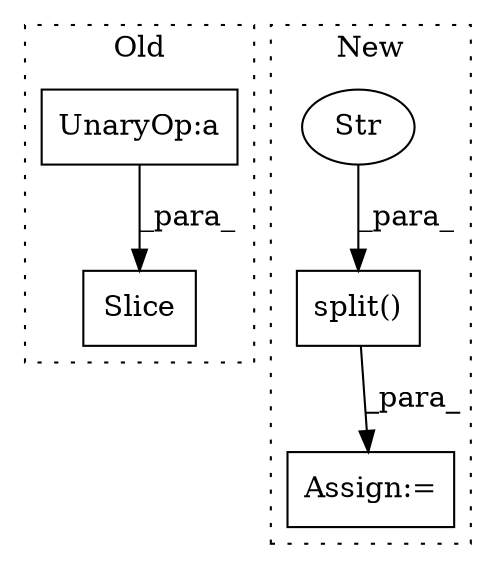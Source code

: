 digraph G {
subgraph cluster0 {
1 [label="Slice" a="80" s="5532" l="21" shape="box"];
3 [label="UnaryOp:a" a="61" s="5533" l="20" shape="box"];
label = "Old";
style="dotted";
}
subgraph cluster1 {
2 [label="split()" a="75" s="5478,5496" l="15,1" shape="box"];
4 [label="Assign:=" a="68" s="5475" l="3" shape="box"];
5 [label="Str" a="66" s="5493" l="3" shape="ellipse"];
label = "New";
style="dotted";
}
2 -> 4 [label="_para_"];
3 -> 1 [label="_para_"];
5 -> 2 [label="_para_"];
}